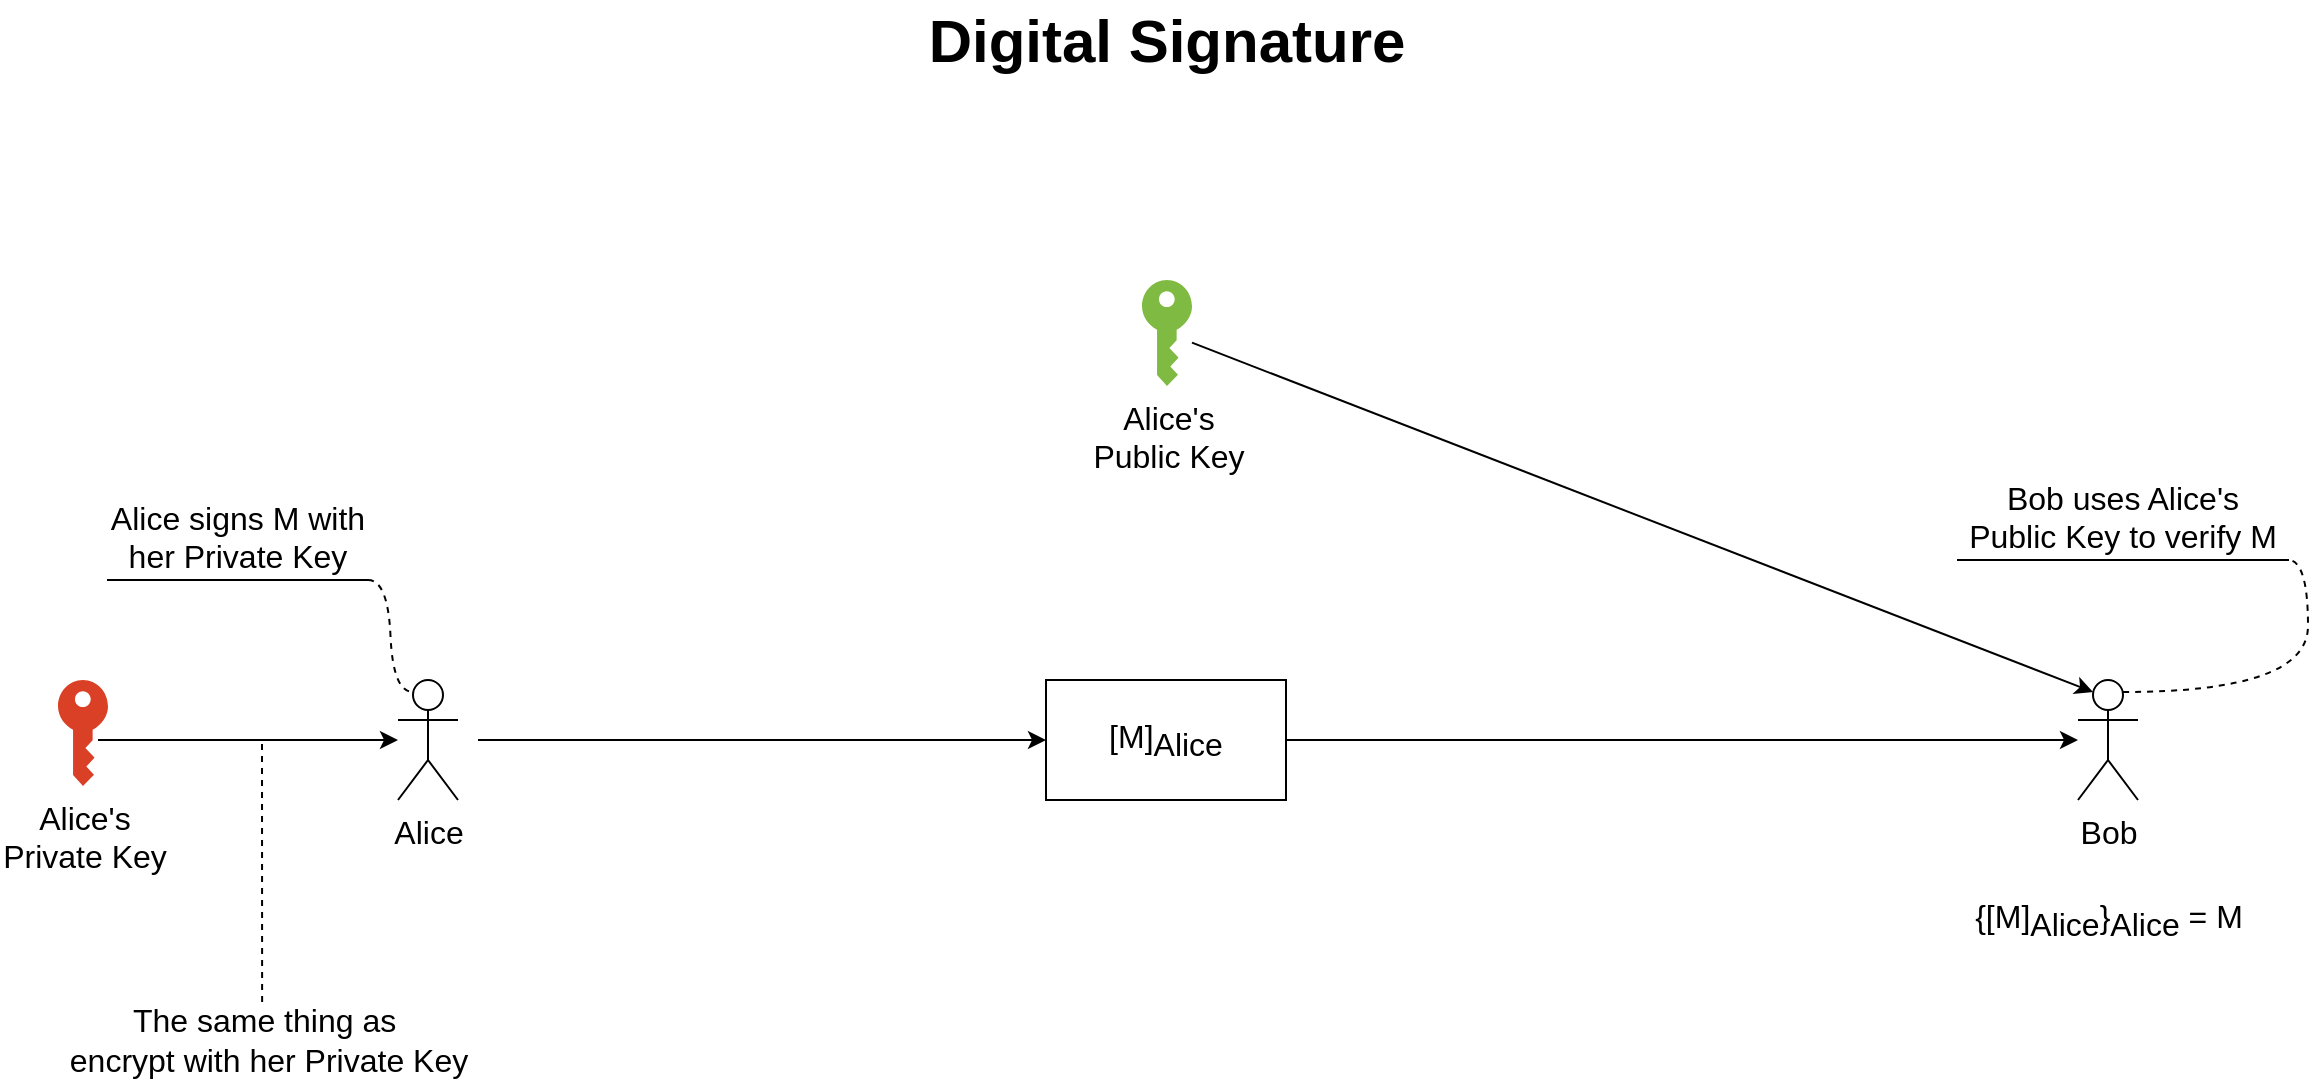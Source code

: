 <mxfile version="12.5.8" type="github">
  <diagram id="FFd1XqcRoBSRBbn-Ny9c" name="Page-1">
    <mxGraphModel dx="1422" dy="745" grid="1" gridSize="10" guides="1" tooltips="1" connect="1" arrows="1" fold="1" page="1" pageScale="1" pageWidth="1169" pageHeight="827" math="0" shadow="0">
      <root>
        <mxCell id="0"/>
        <mxCell id="1" parent="0"/>
        <mxCell id="fFfQomM4RcmljjM8Dg_y-1" value="Digital Signature" style="text;html=1;align=center;verticalAlign=middle;resizable=0;points=[];autosize=1;fontSize=30;fontStyle=1" parent="1" vertex="1">
          <mxGeometry x="459" y="20" width="250" height="40" as="geometry"/>
        </mxCell>
        <mxCell id="IH-IT71rxQI0cDf8x-Qy-3" value="Alice" style="shape=umlActor;verticalLabelPosition=bottom;labelBackgroundColor=#ffffff;verticalAlign=top;html=1;outlineConnect=0;fontSize=16;" vertex="1" parent="1">
          <mxGeometry x="200" y="360" width="30" height="60" as="geometry"/>
        </mxCell>
        <mxCell id="IH-IT71rxQI0cDf8x-Qy-4" value="Bob" style="shape=umlActor;verticalLabelPosition=bottom;labelBackgroundColor=#ffffff;verticalAlign=top;html=1;outlineConnect=0;fontSize=16;" vertex="1" parent="1">
          <mxGeometry x="1040" y="360" width="30" height="60" as="geometry"/>
        </mxCell>
        <mxCell id="IH-IT71rxQI0cDf8x-Qy-6" value="Alice&#39;s&lt;br style=&quot;font-size: 16px;&quot;&gt;Private Key" style="pointerEvents=1;shadow=0;dashed=0;html=1;strokeColor=none;labelPosition=center;verticalLabelPosition=bottom;verticalAlign=top;outlineConnect=0;align=center;shape=mxgraph.office.security.key_permissions;fillColor=#DA4026;fontSize=16;" vertex="1" parent="1">
          <mxGeometry x="30" y="360" width="25" height="53" as="geometry"/>
        </mxCell>
        <mxCell id="IH-IT71rxQI0cDf8x-Qy-7" value="Alice&#39;s&lt;br style=&quot;font-size: 16px;&quot;&gt;Public Key" style="pointerEvents=1;shadow=0;dashed=0;html=1;strokeColor=none;labelPosition=center;verticalLabelPosition=bottom;verticalAlign=top;outlineConnect=0;align=center;shape=mxgraph.office.security.key_permissions;fillColor=#7FBA42;fontSize=16;" vertex="1" parent="1">
          <mxGeometry x="572" y="160" width="25" height="53" as="geometry"/>
        </mxCell>
        <mxCell id="IH-IT71rxQI0cDf8x-Qy-9" value="[M]&lt;sub style=&quot;font-size: 16px;&quot;&gt;Alice&lt;/sub&gt;" style="rounded=0;whiteSpace=wrap;html=1;fontSize=16;" vertex="1" parent="1">
          <mxGeometry x="524" y="360" width="120" height="60" as="geometry"/>
        </mxCell>
        <mxCell id="IH-IT71rxQI0cDf8x-Qy-10" value="" style="endArrow=classic;html=1;fontSize=16;" edge="1" parent="1">
          <mxGeometry width="50" height="50" relative="1" as="geometry">
            <mxPoint x="50" y="390" as="sourcePoint"/>
            <mxPoint x="200" y="390" as="targetPoint"/>
          </mxGeometry>
        </mxCell>
        <mxCell id="IH-IT71rxQI0cDf8x-Qy-11" value="" style="endArrow=classic;html=1;entryX=0;entryY=0.5;entryDx=0;entryDy=0;fontSize=16;" edge="1" parent="1" target="IH-IT71rxQI0cDf8x-Qy-9">
          <mxGeometry width="50" height="50" relative="1" as="geometry">
            <mxPoint x="240" y="390" as="sourcePoint"/>
            <mxPoint x="390" y="380" as="targetPoint"/>
          </mxGeometry>
        </mxCell>
        <mxCell id="IH-IT71rxQI0cDf8x-Qy-12" value="" style="endArrow=classic;html=1;entryX=0.25;entryY=0.1;entryDx=0;entryDy=0;entryPerimeter=0;fontSize=16;" edge="1" parent="1" source="IH-IT71rxQI0cDf8x-Qy-7" target="IH-IT71rxQI0cDf8x-Qy-4">
          <mxGeometry width="50" height="50" relative="1" as="geometry">
            <mxPoint x="10" y="520" as="sourcePoint"/>
            <mxPoint x="60" y="470" as="targetPoint"/>
          </mxGeometry>
        </mxCell>
        <mxCell id="IH-IT71rxQI0cDf8x-Qy-13" value="" style="endArrow=classic;html=1;exitX=1;exitY=0.5;exitDx=0;exitDy=0;fontSize=16;" edge="1" parent="1" source="IH-IT71rxQI0cDf8x-Qy-9">
          <mxGeometry width="50" height="50" relative="1" as="geometry">
            <mxPoint x="644" y="389.5" as="sourcePoint"/>
            <mxPoint x="1040" y="390" as="targetPoint"/>
          </mxGeometry>
        </mxCell>
        <mxCell id="IH-IT71rxQI0cDf8x-Qy-14" value="{[M]&lt;sub style=&quot;font-size: 16px;&quot;&gt;Alice&lt;/sub&gt;}&lt;sub style=&quot;font-size: 16px;&quot;&gt;Alice&lt;/sub&gt; = M" style="text;html=1;align=center;verticalAlign=middle;resizable=0;points=[];autosize=1;fontSize=16;" vertex="1" parent="1">
          <mxGeometry x="980" y="465" width="150" height="30" as="geometry"/>
        </mxCell>
        <mxCell id="IH-IT71rxQI0cDf8x-Qy-15" value="Alice signs M with her Private Key" style="whiteSpace=wrap;html=1;shape=partialRectangle;top=0;left=0;bottom=1;right=0;points=[[0,1],[1,1]];strokeColor=#000000;fillColor=none;align=center;verticalAlign=bottom;routingCenterY=0.5;snapToPoint=1;container=1;recursiveResize=0;autosize=1;treeFolding=1;treeMoving=1;fontSize=16;" vertex="1" parent="1">
          <mxGeometry x="55" y="290" width="130" height="20" as="geometry"/>
        </mxCell>
        <mxCell id="IH-IT71rxQI0cDf8x-Qy-16" value="" style="edgeStyle=entityRelationEdgeStyle;startArrow=none;endArrow=none;segment=10;curved=1;fontSize=16;exitX=1;exitY=1;exitDx=0;exitDy=0;entryX=0.25;entryY=0.1;entryDx=0;entryDy=0;entryPerimeter=0;dashed=1;" edge="1" target="IH-IT71rxQI0cDf8x-Qy-3" parent="1" source="IH-IT71rxQI0cDf8x-Qy-15">
          <mxGeometry relative="1" as="geometry">
            <mxPoint x="200" y="370" as="sourcePoint"/>
            <mxPoint x="260" y="340" as="targetPoint"/>
          </mxGeometry>
        </mxCell>
        <mxCell id="IH-IT71rxQI0cDf8x-Qy-17" value="The same thing as&amp;nbsp;&lt;br&gt;encrypt with her Private Key" style="text;html=1;align=center;verticalAlign=middle;resizable=0;points=[];autosize=1;fontSize=16;" vertex="1" parent="1">
          <mxGeometry x="30" y="520" width="210" height="40" as="geometry"/>
        </mxCell>
        <mxCell id="IH-IT71rxQI0cDf8x-Qy-18" value="" style="endArrow=none;dashed=1;html=1;fontSize=16;exitX=0.486;exitY=0.025;exitDx=0;exitDy=0;exitPerimeter=0;" edge="1" parent="1" source="IH-IT71rxQI0cDf8x-Qy-17">
          <mxGeometry width="50" height="50" relative="1" as="geometry">
            <mxPoint x="10" y="630" as="sourcePoint"/>
            <mxPoint x="132" y="390" as="targetPoint"/>
          </mxGeometry>
        </mxCell>
        <mxCell id="IH-IT71rxQI0cDf8x-Qy-19" value="Bob uses Alice&#39;s Public Key to verify M" style="whiteSpace=wrap;html=1;shape=partialRectangle;top=0;left=0;bottom=1;right=0;points=[[0,1],[1,1]];strokeColor=#000000;fillColor=none;align=center;verticalAlign=bottom;routingCenterY=0.5;snapToPoint=1;container=1;recursiveResize=0;autosize=1;treeFolding=1;treeMoving=1;fontSize=16;" vertex="1" parent="1">
          <mxGeometry x="980" y="280" width="165" height="20" as="geometry"/>
        </mxCell>
        <mxCell id="IH-IT71rxQI0cDf8x-Qy-20" value="" style="edgeStyle=entityRelationEdgeStyle;startArrow=none;endArrow=none;segment=10;curved=1;dashed=1;fontSize=16;exitX=0.75;exitY=0.1;exitDx=0;exitDy=0;exitPerimeter=0;" edge="1" target="IH-IT71rxQI0cDf8x-Qy-19" parent="1" source="IH-IT71rxQI0cDf8x-Qy-4">
          <mxGeometry relative="1" as="geometry">
            <mxPoint x="1000" y="310" as="sourcePoint"/>
          </mxGeometry>
        </mxCell>
      </root>
    </mxGraphModel>
  </diagram>
</mxfile>
